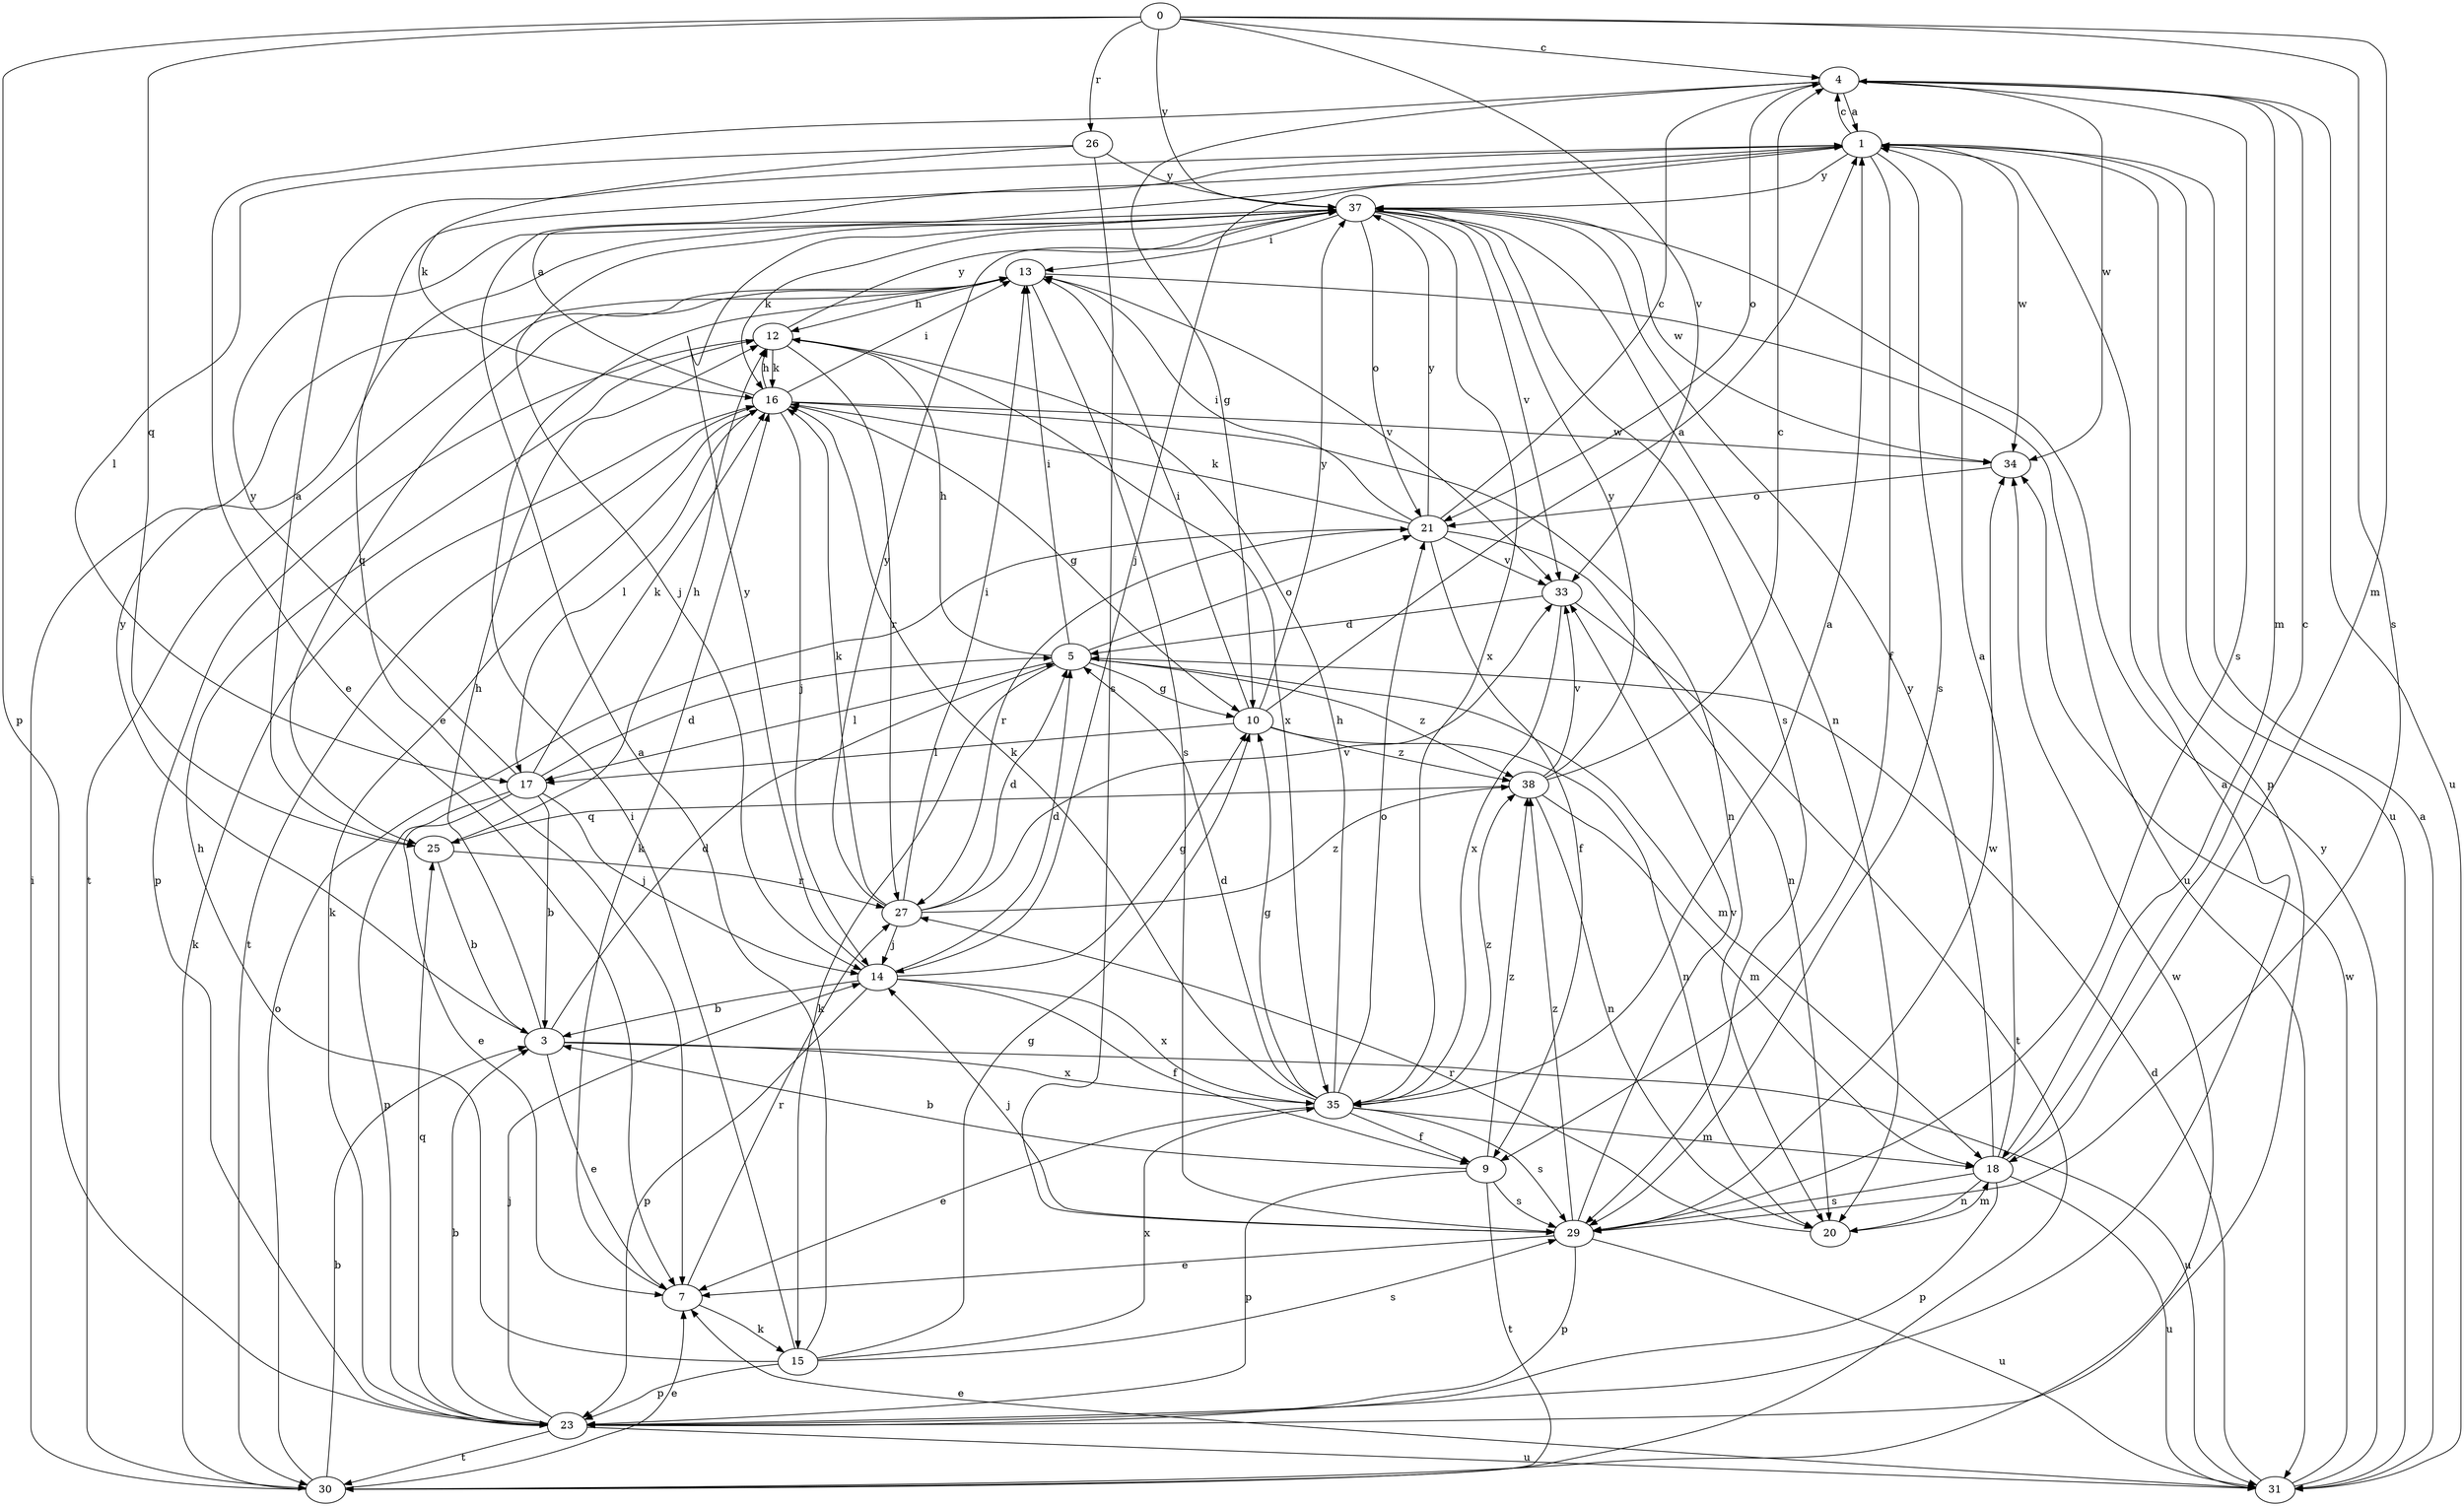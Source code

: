 strict digraph  {
0;
1;
3;
4;
5;
7;
9;
10;
12;
13;
14;
15;
16;
17;
18;
20;
21;
23;
25;
26;
27;
29;
30;
31;
33;
34;
35;
37;
38;
0 -> 4  [label=c];
0 -> 18  [label=m];
0 -> 23  [label=p];
0 -> 25  [label=q];
0 -> 26  [label=r];
0 -> 29  [label=s];
0 -> 33  [label=v];
0 -> 37  [label=y];
1 -> 4  [label=c];
1 -> 7  [label=e];
1 -> 9  [label=f];
1 -> 14  [label=j];
1 -> 23  [label=p];
1 -> 29  [label=s];
1 -> 31  [label=u];
1 -> 34  [label=w];
1 -> 37  [label=y];
3 -> 5  [label=d];
3 -> 7  [label=e];
3 -> 12  [label=h];
3 -> 31  [label=u];
3 -> 35  [label=x];
3 -> 37  [label=y];
4 -> 1  [label=a];
4 -> 7  [label=e];
4 -> 10  [label=g];
4 -> 18  [label=m];
4 -> 21  [label=o];
4 -> 29  [label=s];
4 -> 31  [label=u];
4 -> 34  [label=w];
5 -> 10  [label=g];
5 -> 12  [label=h];
5 -> 13  [label=i];
5 -> 15  [label=k];
5 -> 17  [label=l];
5 -> 18  [label=m];
5 -> 21  [label=o];
5 -> 38  [label=z];
7 -> 15  [label=k];
7 -> 16  [label=k];
7 -> 27  [label=r];
9 -> 3  [label=b];
9 -> 23  [label=p];
9 -> 29  [label=s];
9 -> 30  [label=t];
9 -> 38  [label=z];
10 -> 1  [label=a];
10 -> 13  [label=i];
10 -> 17  [label=l];
10 -> 20  [label=n];
10 -> 37  [label=y];
10 -> 38  [label=z];
12 -> 16  [label=k];
12 -> 23  [label=p];
12 -> 27  [label=r];
12 -> 35  [label=x];
12 -> 37  [label=y];
13 -> 12  [label=h];
13 -> 25  [label=q];
13 -> 29  [label=s];
13 -> 30  [label=t];
13 -> 31  [label=u];
13 -> 33  [label=v];
14 -> 3  [label=b];
14 -> 5  [label=d];
14 -> 9  [label=f];
14 -> 10  [label=g];
14 -> 23  [label=p];
14 -> 35  [label=x];
14 -> 37  [label=y];
15 -> 1  [label=a];
15 -> 10  [label=g];
15 -> 12  [label=h];
15 -> 13  [label=i];
15 -> 23  [label=p];
15 -> 29  [label=s];
15 -> 35  [label=x];
16 -> 1  [label=a];
16 -> 10  [label=g];
16 -> 12  [label=h];
16 -> 13  [label=i];
16 -> 14  [label=j];
16 -> 17  [label=l];
16 -> 20  [label=n];
16 -> 30  [label=t];
16 -> 34  [label=w];
17 -> 3  [label=b];
17 -> 5  [label=d];
17 -> 7  [label=e];
17 -> 14  [label=j];
17 -> 16  [label=k];
17 -> 23  [label=p];
17 -> 37  [label=y];
18 -> 1  [label=a];
18 -> 4  [label=c];
18 -> 20  [label=n];
18 -> 23  [label=p];
18 -> 29  [label=s];
18 -> 31  [label=u];
18 -> 37  [label=y];
20 -> 18  [label=m];
20 -> 27  [label=r];
21 -> 4  [label=c];
21 -> 9  [label=f];
21 -> 13  [label=i];
21 -> 16  [label=k];
21 -> 20  [label=n];
21 -> 27  [label=r];
21 -> 33  [label=v];
21 -> 37  [label=y];
23 -> 1  [label=a];
23 -> 3  [label=b];
23 -> 14  [label=j];
23 -> 16  [label=k];
23 -> 25  [label=q];
23 -> 30  [label=t];
23 -> 31  [label=u];
25 -> 1  [label=a];
25 -> 3  [label=b];
25 -> 12  [label=h];
25 -> 27  [label=r];
26 -> 16  [label=k];
26 -> 17  [label=l];
26 -> 29  [label=s];
26 -> 37  [label=y];
27 -> 5  [label=d];
27 -> 13  [label=i];
27 -> 14  [label=j];
27 -> 16  [label=k];
27 -> 33  [label=v];
27 -> 37  [label=y];
27 -> 38  [label=z];
29 -> 7  [label=e];
29 -> 14  [label=j];
29 -> 23  [label=p];
29 -> 31  [label=u];
29 -> 33  [label=v];
29 -> 34  [label=w];
29 -> 38  [label=z];
30 -> 3  [label=b];
30 -> 7  [label=e];
30 -> 13  [label=i];
30 -> 16  [label=k];
30 -> 21  [label=o];
30 -> 34  [label=w];
31 -> 1  [label=a];
31 -> 5  [label=d];
31 -> 7  [label=e];
31 -> 34  [label=w];
31 -> 37  [label=y];
33 -> 5  [label=d];
33 -> 30  [label=t];
33 -> 35  [label=x];
34 -> 21  [label=o];
35 -> 1  [label=a];
35 -> 5  [label=d];
35 -> 7  [label=e];
35 -> 9  [label=f];
35 -> 10  [label=g];
35 -> 12  [label=h];
35 -> 16  [label=k];
35 -> 18  [label=m];
35 -> 21  [label=o];
35 -> 29  [label=s];
35 -> 38  [label=z];
37 -> 13  [label=i];
37 -> 14  [label=j];
37 -> 16  [label=k];
37 -> 20  [label=n];
37 -> 21  [label=o];
37 -> 29  [label=s];
37 -> 33  [label=v];
37 -> 34  [label=w];
37 -> 35  [label=x];
38 -> 4  [label=c];
38 -> 18  [label=m];
38 -> 20  [label=n];
38 -> 25  [label=q];
38 -> 33  [label=v];
38 -> 37  [label=y];
}
